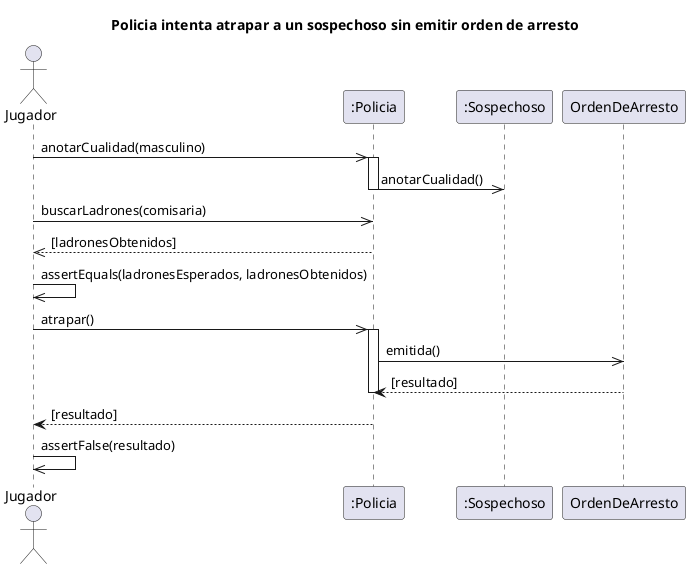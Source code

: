 @startuml
title Policia intenta atrapar a un sospechoso sin emitir orden de arresto

actor "Jugador" as AlgoThief
participant ":Policia" as Policia
participant ":Sospechoso" as Sospechoso
participant "OrdenDeArresto" as Orden
AlgoThief ->> Policia : anotarCualidad(masculino)
activate Policia
    Policia ->> Sospechoso : anotarCualidad()
deactivate Policia
AlgoThief ->> Policia : buscarLadrones(comisaria)
return[ladronesObtenidos]
AlgoThief ->> AlgoThief : assertEquals(ladronesEsperados, ladronesObtenidos)
AlgoThief ->> Policia : atrapar()
activate Policia
    Policia ->> Orden : emitida()
    Orden --> Policia : [resultado]
deactivate Policia
Policia --> AlgoThief : [resultado]

AlgoThief ->> AlgoThief : assertFalse(resultado)
@enduml